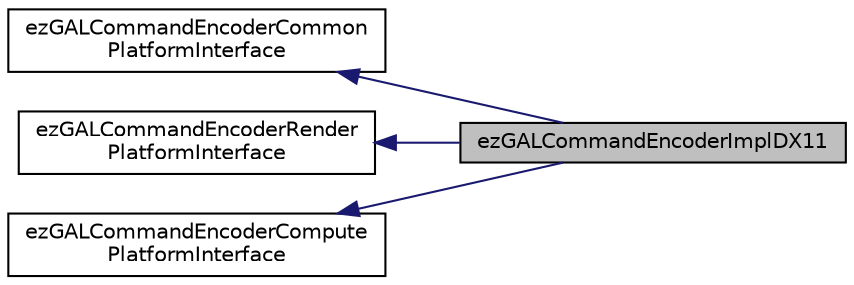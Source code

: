 digraph "ezGALCommandEncoderImplDX11"
{
 // LATEX_PDF_SIZE
  edge [fontname="Helvetica",fontsize="10",labelfontname="Helvetica",labelfontsize="10"];
  node [fontname="Helvetica",fontsize="10",shape=record];
  rankdir="LR";
  Node1 [label="ezGALCommandEncoderImplDX11",height=0.2,width=0.4,color="black", fillcolor="grey75", style="filled", fontcolor="black",tooltip=" "];
  Node2 -> Node1 [dir="back",color="midnightblue",fontsize="10",style="solid",fontname="Helvetica"];
  Node2 [label="ezGALCommandEncoderCommon\lPlatformInterface",height=0.2,width=0.4,color="black", fillcolor="white", style="filled",URL="$d8/d24/classez_g_a_l_command_encoder_common_platform_interface.htm",tooltip=" "];
  Node3 -> Node1 [dir="back",color="midnightblue",fontsize="10",style="solid",fontname="Helvetica"];
  Node3 [label="ezGALCommandEncoderRender\lPlatformInterface",height=0.2,width=0.4,color="black", fillcolor="white", style="filled",URL="$de/dfb/classez_g_a_l_command_encoder_render_platform_interface.htm",tooltip=" "];
  Node4 -> Node1 [dir="back",color="midnightblue",fontsize="10",style="solid",fontname="Helvetica"];
  Node4 [label="ezGALCommandEncoderCompute\lPlatformInterface",height=0.2,width=0.4,color="black", fillcolor="white", style="filled",URL="$d2/d00/classez_g_a_l_command_encoder_compute_platform_interface.htm",tooltip=" "];
}
